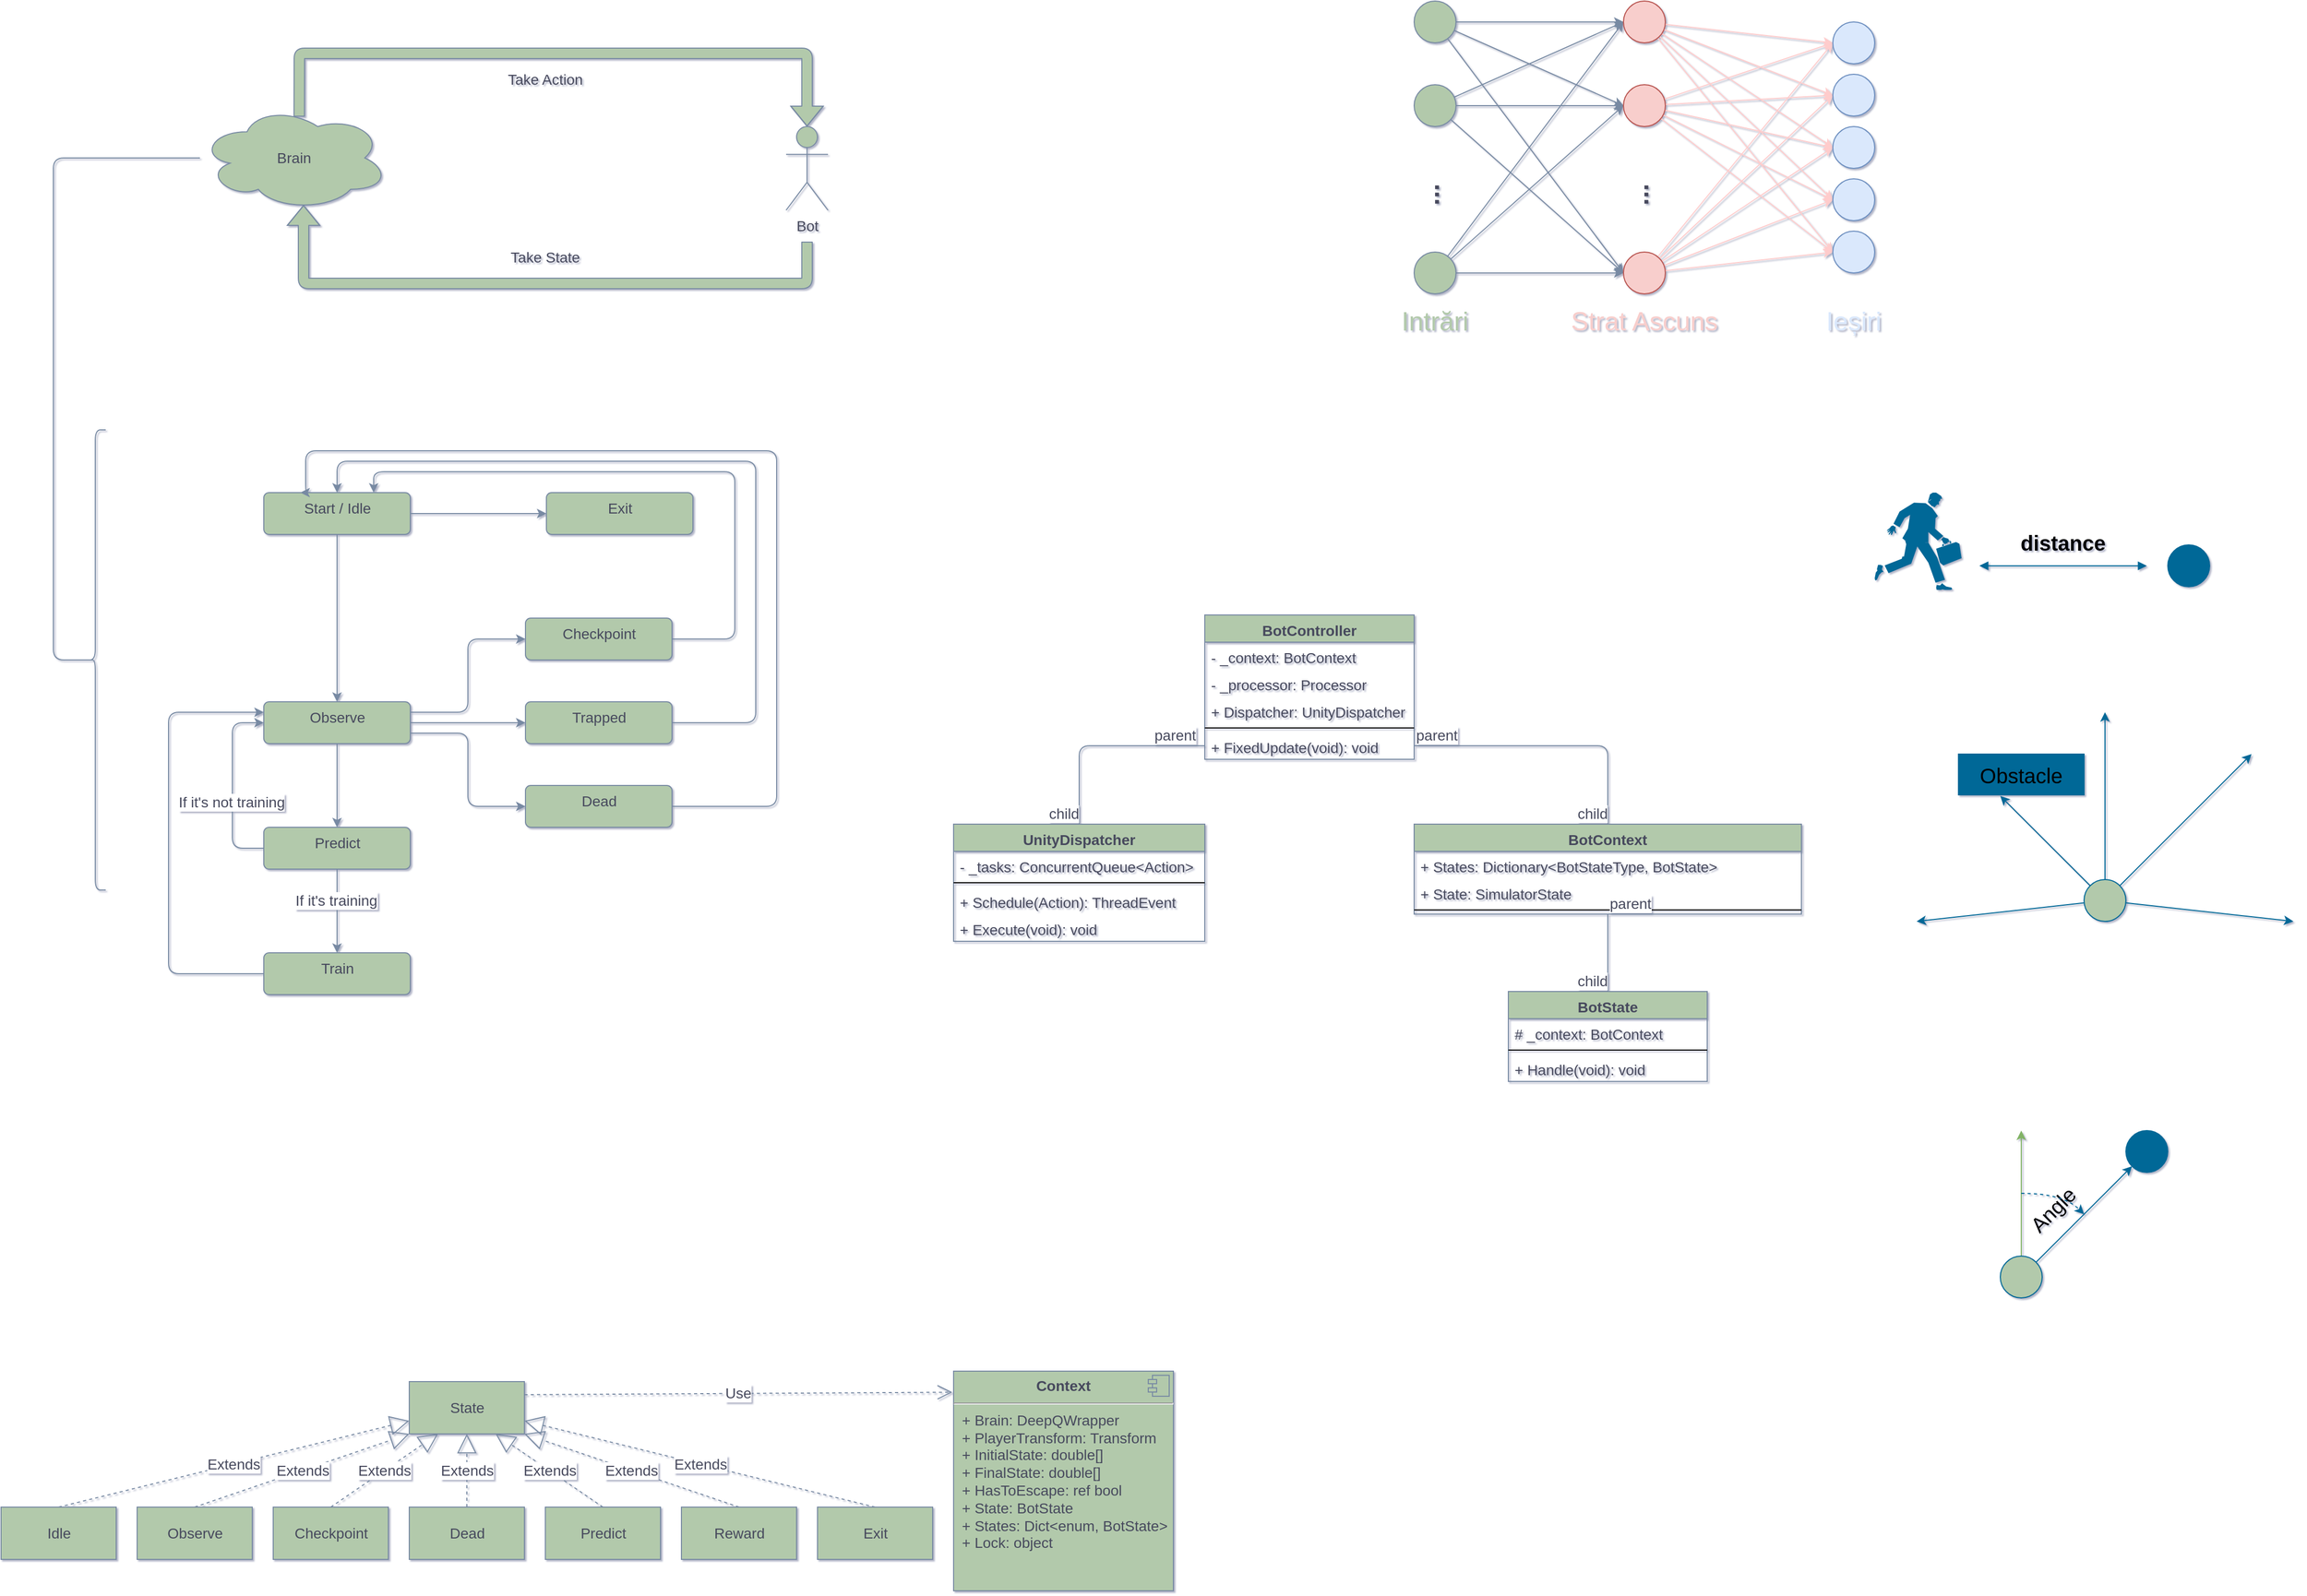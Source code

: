 <mxfile version="17.4.2" type="device"><diagram id="iCsuiFuQf3MJoZ6lKrPw" name="Page-1"><mxGraphModel dx="1422" dy="857" grid="1" gridSize="10" guides="1" tooltips="1" connect="1" arrows="1" fold="1" page="1" pageScale="1" pageWidth="1169" pageHeight="1654" math="0" shadow="1"><root><mxCell id="0"/><mxCell id="1" parent="0"/><mxCell id="KEx6jait5YToBHaotBIs-1" value="&lt;font style=&quot;font-size: 14px&quot;&gt;Bot&lt;br&gt;&lt;/font&gt;" style="shape=umlActor;verticalLabelPosition=bottom;verticalAlign=top;html=1;outlineConnect=0;rounded=0;sketch=0;fontColor=#46495D;strokeColor=#788AA3;fillColor=#B2C9AB;" parent="1" vertex="1"><mxGeometry x="760" y="200" width="40" height="80" as="geometry"/></mxCell><mxCell id="KEx6jait5YToBHaotBIs-56" style="edgeStyle=orthogonalEdgeStyle;rounded=1;sketch=0;orthogonalLoop=1;jettySize=auto;html=1;entryX=0.1;entryY=0.5;entryDx=0;entryDy=0;entryPerimeter=0;fontSize=14;fontColor=#46495D;strokeColor=#788AA3;strokeWidth=1;fillColor=#B2C9AB;elbow=vertical;endArrow=none;endFill=0;" parent="1" source="KEx6jait5YToBHaotBIs-2" target="KEx6jait5YToBHaotBIs-55" edge="1"><mxGeometry relative="1" as="geometry"><Array as="points"><mxPoint x="60" y="230"/><mxPoint x="60" y="710"/></Array></mxGeometry></mxCell><mxCell id="KEx6jait5YToBHaotBIs-2" value="" style="ellipse;shape=cloud;whiteSpace=wrap;html=1;rounded=0;sketch=0;fontColor=#46495D;strokeColor=#788AA3;fillColor=#B2C9AB;" parent="1" vertex="1"><mxGeometry x="200" y="180" width="180" height="100" as="geometry"/></mxCell><mxCell id="KEx6jait5YToBHaotBIs-7" value="" style="curved=1;endArrow=classic;html=1;rounded=1;sketch=0;fontColor=#46495D;strokeColor=#788AA3;fillColor=#B2C9AB;shape=flexArrow;elbow=vertical;strokeWidth=1;exitX=0.527;exitY=0.106;exitDx=0;exitDy=0;exitPerimeter=0;entryX=0.5;entryY=0;entryDx=0;entryDy=0;entryPerimeter=0;" parent="1" source="KEx6jait5YToBHaotBIs-2" target="KEx6jait5YToBHaotBIs-1" edge="1"><mxGeometry width="50" height="50" relative="1" as="geometry"><mxPoint x="290" y="170" as="sourcePoint"/><mxPoint x="780" y="180" as="targetPoint"/><Array as="points"><mxPoint x="295" y="130"/><mxPoint x="780" y="130"/></Array></mxGeometry></mxCell><mxCell id="KEx6jait5YToBHaotBIs-8" value="" style="curved=1;endArrow=classic;html=1;rounded=1;sketch=0;fontColor=#46495D;strokeColor=#788AA3;strokeWidth=1;fillColor=#B2C9AB;shape=flexArrow;elbow=vertical;entryX=0.55;entryY=0.95;entryDx=0;entryDy=0;entryPerimeter=0;" parent="1" target="KEx6jait5YToBHaotBIs-2" edge="1"><mxGeometry width="50" height="50" relative="1" as="geometry"><mxPoint x="780" y="310" as="sourcePoint"/><mxPoint x="590" y="350" as="targetPoint"/><Array as="points"><mxPoint x="780" y="350"/><mxPoint x="299" y="350"/></Array></mxGeometry></mxCell><mxCell id="KEx6jait5YToBHaotBIs-9" value="&lt;font style=&quot;font-size: 14px&quot;&gt;Brain&lt;/font&gt;" style="text;html=1;strokeColor=none;fillColor=none;align=center;verticalAlign=middle;whiteSpace=wrap;rounded=0;sketch=0;fontColor=#46495D;" parent="1" vertex="1"><mxGeometry x="260" y="215" width="60" height="30" as="geometry"/></mxCell><mxCell id="KEx6jait5YToBHaotBIs-10" value="Take State" style="text;html=1;strokeColor=none;fillColor=none;align=center;verticalAlign=middle;whiteSpace=wrap;rounded=0;sketch=0;fontSize=14;fontColor=#46495D;" parent="1" vertex="1"><mxGeometry x="490" y="310" width="80" height="30" as="geometry"/></mxCell><mxCell id="KEx6jait5YToBHaotBIs-11" value="Take Action" style="text;html=1;strokeColor=none;fillColor=none;align=center;verticalAlign=middle;whiteSpace=wrap;rounded=0;sketch=0;fontSize=14;fontColor=#46495D;" parent="1" vertex="1"><mxGeometry x="485" y="140" width="90" height="30" as="geometry"/></mxCell><mxCell id="4pqKqnPh9DNTyT3OFcwn-12" style="edgeStyle=orthogonalEdgeStyle;rounded=1;sketch=0;orthogonalLoop=1;jettySize=auto;html=1;entryX=0;entryY=0.5;entryDx=0;entryDy=0;fontColor=#46495D;strokeColor=#788AA3;fillColor=#B2C9AB;elbow=vertical;" parent="1" source="KEx6jait5YToBHaotBIs-30" target="TCNMD2DaGpju5UeUTW1a-1" edge="1"><mxGeometry relative="1" as="geometry"/></mxCell><mxCell id="4pqKqnPh9DNTyT3OFcwn-14" style="edgeStyle=orthogonalEdgeStyle;rounded=1;sketch=0;orthogonalLoop=1;jettySize=auto;html=1;entryX=0.5;entryY=0;entryDx=0;entryDy=0;fontColor=#46495D;strokeColor=#788AA3;fillColor=#B2C9AB;elbow=vertical;" parent="1" source="KEx6jait5YToBHaotBIs-30" target="KEx6jait5YToBHaotBIs-31" edge="1"><mxGeometry relative="1" as="geometry"/></mxCell><mxCell id="KEx6jait5YToBHaotBIs-30" value="Start / Idle" style="html=1;align=center;verticalAlign=top;rounded=1;absoluteArcSize=1;arcSize=10;dashed=0;sketch=0;fontSize=14;fontColor=#46495D;strokeColor=#788AA3;fillColor=#B2C9AB;" parent="1" vertex="1"><mxGeometry x="261" y="550" width="140" height="40" as="geometry"/></mxCell><mxCell id="4pqKqnPh9DNTyT3OFcwn-2" style="edgeStyle=orthogonalEdgeStyle;rounded=0;orthogonalLoop=1;jettySize=auto;html=1;entryX=0.5;entryY=0;entryDx=0;entryDy=0;strokeColor=#788AA3;fontColor=#46495D;" parent="1" source="KEx6jait5YToBHaotBIs-31" target="KEx6jait5YToBHaotBIs-36" edge="1"><mxGeometry relative="1" as="geometry"/></mxCell><mxCell id="4pqKqnPh9DNTyT3OFcwn-6" style="edgeStyle=orthogonalEdgeStyle;rounded=1;sketch=0;orthogonalLoop=1;jettySize=auto;elbow=vertical;html=1;entryX=0;entryY=0.5;entryDx=0;entryDy=0;fontColor=#46495D;strokeColor=#788AA3;fillColor=#B2C9AB;" parent="1" source="KEx6jait5YToBHaotBIs-31" target="4pqKqnPh9DNTyT3OFcwn-1" edge="1"><mxGeometry relative="1" as="geometry"/></mxCell><mxCell id="4pqKqnPh9DNTyT3OFcwn-7" style="edgeStyle=orthogonalEdgeStyle;rounded=1;sketch=0;orthogonalLoop=1;jettySize=auto;html=1;entryX=0;entryY=0.5;entryDx=0;entryDy=0;fontColor=#46495D;strokeColor=#788AA3;fillColor=#B2C9AB;elbow=vertical;exitX=1;exitY=0.25;exitDx=0;exitDy=0;" parent="1" source="KEx6jait5YToBHaotBIs-31" target="KEx6jait5YToBHaotBIs-33" edge="1"><mxGeometry relative="1" as="geometry"/></mxCell><mxCell id="4pqKqnPh9DNTyT3OFcwn-8" style="edgeStyle=orthogonalEdgeStyle;rounded=1;sketch=0;orthogonalLoop=1;jettySize=auto;html=1;exitX=1;exitY=0.75;exitDx=0;exitDy=0;entryX=0;entryY=0.5;entryDx=0;entryDy=0;fontColor=#46495D;strokeColor=#788AA3;fillColor=#B2C9AB;elbow=vertical;" parent="1" source="KEx6jait5YToBHaotBIs-31" target="KEx6jait5YToBHaotBIs-34" edge="1"><mxGeometry relative="1" as="geometry"/></mxCell><mxCell id="KEx6jait5YToBHaotBIs-31" value="Observe" style="html=1;align=center;verticalAlign=top;rounded=1;absoluteArcSize=1;arcSize=10;dashed=0;sketch=0;fontSize=14;fontColor=#46495D;strokeColor=#788AA3;fillColor=#B2C9AB;" parent="1" vertex="1"><mxGeometry x="261" y="750" width="140" height="40" as="geometry"/></mxCell><mxCell id="4pqKqnPh9DNTyT3OFcwn-9" style="edgeStyle=orthogonalEdgeStyle;rounded=1;sketch=0;orthogonalLoop=1;jettySize=auto;html=1;entryX=0.75;entryY=0;entryDx=0;entryDy=0;fontColor=#46495D;strokeColor=#788AA3;fillColor=#B2C9AB;elbow=vertical;" parent="1" source="KEx6jait5YToBHaotBIs-33" target="KEx6jait5YToBHaotBIs-30" edge="1"><mxGeometry relative="1" as="geometry"><Array as="points"><mxPoint x="711" y="690"/><mxPoint x="711" y="530"/><mxPoint x="366" y="530"/></Array></mxGeometry></mxCell><mxCell id="KEx6jait5YToBHaotBIs-33" value="Checkpoint" style="html=1;align=center;verticalAlign=top;rounded=1;absoluteArcSize=1;arcSize=10;dashed=0;sketch=0;fontSize=14;fontColor=#46495D;strokeColor=#788AA3;fillColor=#B2C9AB;" parent="1" vertex="1"><mxGeometry x="511" y="670" width="140" height="40" as="geometry"/></mxCell><mxCell id="4pqKqnPh9DNTyT3OFcwn-11" style="edgeStyle=orthogonalEdgeStyle;rounded=1;sketch=0;orthogonalLoop=1;jettySize=auto;html=1;entryX=0.25;entryY=0;entryDx=0;entryDy=0;fontColor=#46495D;strokeColor=#788AA3;fillColor=#B2C9AB;elbow=vertical;" parent="1" source="KEx6jait5YToBHaotBIs-34" target="KEx6jait5YToBHaotBIs-30" edge="1"><mxGeometry relative="1" as="geometry"><Array as="points"><mxPoint x="751" y="850"/><mxPoint x="751" y="510"/><mxPoint x="301" y="510"/><mxPoint x="301" y="550"/></Array></mxGeometry></mxCell><mxCell id="KEx6jait5YToBHaotBIs-34" value="Dead" style="html=1;align=center;verticalAlign=top;rounded=1;absoluteArcSize=1;arcSize=10;dashed=0;sketch=0;fontSize=14;fontColor=#46495D;strokeColor=#788AA3;fillColor=#B2C9AB;" parent="1" vertex="1"><mxGeometry x="511" y="830" width="140" height="40" as="geometry"/></mxCell><mxCell id="4pqKqnPh9DNTyT3OFcwn-4" style="edgeStyle=elbowEdgeStyle;rounded=1;sketch=0;orthogonalLoop=1;jettySize=auto;html=1;entryX=0;entryY=0.5;entryDx=0;entryDy=0;fontColor=#46495D;strokeColor=#788AA3;fillColor=#B2C9AB;elbow=vertical;" parent="1" source="KEx6jait5YToBHaotBIs-36" target="KEx6jait5YToBHaotBIs-31" edge="1"><mxGeometry relative="1" as="geometry"><Array as="points"><mxPoint x="231" y="840"/><mxPoint x="331" y="920"/></Array></mxGeometry></mxCell><mxCell id="sC9vyEgK8GEk3S-mWKqm-4" value="If it's not training" style="edgeLabel;html=1;align=center;verticalAlign=middle;resizable=0;points=[];fontSize=14;fontColor=#46495D;" parent="4pqKqnPh9DNTyT3OFcwn-4" vertex="1" connectable="0"><mxGeometry x="-0.178" y="1" relative="1" as="geometry"><mxPoint as="offset"/></mxGeometry></mxCell><mxCell id="sC9vyEgK8GEk3S-mWKqm-2" style="edgeStyle=orthogonalEdgeStyle;rounded=0;orthogonalLoop=1;jettySize=auto;html=1;entryX=0.5;entryY=0;entryDx=0;entryDy=0;strokeColor=#788AA3;fontColor=#46495D;" parent="1" source="KEx6jait5YToBHaotBIs-36" target="sC9vyEgK8GEk3S-mWKqm-1" edge="1"><mxGeometry relative="1" as="geometry"/></mxCell><mxCell id="sC9vyEgK8GEk3S-mWKqm-3" value="&lt;span style=&quot;font-size: 14px&quot;&gt;If it's training&lt;/span&gt;" style="edgeLabel;html=1;align=center;verticalAlign=middle;resizable=0;points=[];fontColor=#46495D;" parent="sC9vyEgK8GEk3S-mWKqm-2" vertex="1" connectable="0"><mxGeometry x="-0.25" y="-1" relative="1" as="geometry"><mxPoint as="offset"/></mxGeometry></mxCell><mxCell id="KEx6jait5YToBHaotBIs-36" value="Predict" style="html=1;align=center;verticalAlign=top;rounded=1;absoluteArcSize=1;arcSize=10;dashed=0;sketch=0;fontSize=14;fontColor=#46495D;strokeColor=#788AA3;fillColor=#B2C9AB;" parent="1" vertex="1"><mxGeometry x="261" y="870" width="140" height="40" as="geometry"/></mxCell><mxCell id="KEx6jait5YToBHaotBIs-55" value="" style="shape=curlyBracket;whiteSpace=wrap;html=1;rounded=1;sketch=0;fontSize=14;fontColor=#46495D;strokeColor=#788AA3;fillColor=#B2C9AB;" parent="1" vertex="1"><mxGeometry x="90" y="490" width="20" height="440" as="geometry"/></mxCell><mxCell id="KEx6jait5YToBHaotBIs-60" value="&lt;p style=&quot;margin: 0px ; margin-top: 6px ; text-align: center&quot;&gt;&lt;b&gt;Context&lt;/b&gt;&lt;/p&gt;&lt;hr&gt;&lt;p style=&quot;margin: 0px ; margin-left: 8px&quot;&gt;+ Brain: DeepQWrapper&lt;/p&gt;&lt;p style=&quot;margin: 0px ; margin-left: 8px&quot;&gt;+ PlayerTransform: Transform&lt;br&gt;+ InitialState: double[]&lt;/p&gt;&lt;p style=&quot;margin: 0px ; margin-left: 8px&quot;&gt;+ FinalState: double[]&lt;/p&gt;&lt;p style=&quot;margin: 0px ; margin-left: 8px&quot;&gt;+ HasToEscape: ref bool&lt;/p&gt;&lt;p style=&quot;margin: 0px ; margin-left: 8px&quot;&gt;+ State: BotState&lt;/p&gt;&lt;p style=&quot;margin: 0px ; margin-left: 8px&quot;&gt;+ States: Dict&amp;lt;enum, BotState&amp;gt;&lt;/p&gt;&lt;p style=&quot;margin: 0px ; margin-left: 8px&quot;&gt;+ Lock: object&lt;/p&gt;" style="align=left;overflow=fill;html=1;dropTarget=0;rounded=0;sketch=0;fontSize=14;fontColor=#46495D;strokeColor=#788AA3;fillColor=#B2C9AB;" parent="1" vertex="1"><mxGeometry x="920" y="1390" width="210" height="210" as="geometry"/></mxCell><mxCell id="KEx6jait5YToBHaotBIs-61" value="" style="shape=component;jettyWidth=8;jettyHeight=4;rounded=0;sketch=0;fontSize=14;fontColor=#46495D;strokeColor=#788AA3;fillColor=#B2C9AB;" parent="KEx6jait5YToBHaotBIs-60" vertex="1"><mxGeometry x="1" width="20" height="20" relative="1" as="geometry"><mxPoint x="-24" y="4" as="offset"/></mxGeometry></mxCell><mxCell id="KEx6jait5YToBHaotBIs-62" value="State" style="html=1;rounded=0;sketch=0;fontSize=14;fontColor=#46495D;strokeColor=#788AA3;fillColor=#B2C9AB;" parent="1" vertex="1"><mxGeometry x="400" y="1400" width="110" height="50" as="geometry"/></mxCell><mxCell id="KEx6jait5YToBHaotBIs-63" value="Observe" style="html=1;rounded=0;sketch=0;fontSize=14;fontColor=#46495D;strokeColor=#788AA3;fillColor=#B2C9AB;" parent="1" vertex="1"><mxGeometry x="140" y="1520" width="110" height="50" as="geometry"/></mxCell><mxCell id="KEx6jait5YToBHaotBIs-64" value="Checkpoint" style="html=1;rounded=0;sketch=0;fontSize=14;fontColor=#46495D;strokeColor=#788AA3;fillColor=#B2C9AB;" parent="1" vertex="1"><mxGeometry x="270" y="1520" width="110" height="50" as="geometry"/></mxCell><mxCell id="KEx6jait5YToBHaotBIs-65" value="Dead" style="html=1;rounded=0;sketch=0;fontSize=14;fontColor=#46495D;strokeColor=#788AA3;fillColor=#B2C9AB;" parent="1" vertex="1"><mxGeometry x="400" y="1520" width="110" height="50" as="geometry"/></mxCell><mxCell id="KEx6jait5YToBHaotBIs-66" value="Predict" style="html=1;rounded=0;sketch=0;fontSize=14;fontColor=#46495D;strokeColor=#788AA3;fillColor=#B2C9AB;" parent="1" vertex="1"><mxGeometry x="530" y="1520" width="110" height="50" as="geometry"/></mxCell><mxCell id="KEx6jait5YToBHaotBIs-67" value="Reward" style="html=1;rounded=0;sketch=0;fontSize=14;fontColor=#46495D;strokeColor=#788AA3;fillColor=#B2C9AB;" parent="1" vertex="1"><mxGeometry x="660" y="1520" width="110" height="50" as="geometry"/></mxCell><mxCell id="KEx6jait5YToBHaotBIs-68" value="Extends" style="endArrow=block;endSize=16;endFill=0;html=1;rounded=1;dashed=1;sketch=0;fontSize=14;fontColor=#46495D;strokeColor=#788AA3;strokeWidth=1;fillColor=#B2C9AB;elbow=vertical;entryX=0;entryY=1;entryDx=0;entryDy=0;exitX=0.5;exitY=0;exitDx=0;exitDy=0;" parent="1" source="KEx6jait5YToBHaotBIs-63" target="KEx6jait5YToBHaotBIs-62" edge="1"><mxGeometry width="160" relative="1" as="geometry"><mxPoint x="160" y="1470" as="sourcePoint"/><mxPoint x="320" y="1470" as="targetPoint"/></mxGeometry></mxCell><mxCell id="KEx6jait5YToBHaotBIs-69" value="Extends" style="endArrow=block;endSize=16;endFill=0;html=1;rounded=1;dashed=1;sketch=0;fontSize=14;fontColor=#46495D;strokeColor=#788AA3;strokeWidth=1;fillColor=#B2C9AB;elbow=vertical;entryX=0.25;entryY=1;entryDx=0;entryDy=0;exitX=0.5;exitY=0;exitDx=0;exitDy=0;" parent="1" source="KEx6jait5YToBHaotBIs-64" target="KEx6jait5YToBHaotBIs-62" edge="1"><mxGeometry width="160" relative="1" as="geometry"><mxPoint x="260" y="1480" as="sourcePoint"/><mxPoint x="420" y="1480" as="targetPoint"/></mxGeometry></mxCell><mxCell id="KEx6jait5YToBHaotBIs-70" value="Extends" style="endArrow=block;endSize=16;endFill=0;html=1;rounded=1;dashed=1;sketch=0;fontSize=14;fontColor=#46495D;strokeColor=#788AA3;strokeWidth=1;fillColor=#B2C9AB;elbow=vertical;entryX=0.5;entryY=1;entryDx=0;entryDy=0;exitX=0.5;exitY=0;exitDx=0;exitDy=0;" parent="1" source="KEx6jait5YToBHaotBIs-65" target="KEx6jait5YToBHaotBIs-62" edge="1"><mxGeometry width="160" relative="1" as="geometry"><mxPoint x="360" y="1490" as="sourcePoint"/><mxPoint x="520" y="1490" as="targetPoint"/></mxGeometry></mxCell><mxCell id="KEx6jait5YToBHaotBIs-71" value="Extends" style="endArrow=block;endSize=16;endFill=0;html=1;rounded=1;dashed=1;sketch=0;fontSize=14;fontColor=#46495D;strokeColor=#788AA3;strokeWidth=1;fillColor=#B2C9AB;elbow=vertical;exitX=0.5;exitY=0;exitDx=0;exitDy=0;entryX=0.75;entryY=1;entryDx=0;entryDy=0;" parent="1" source="KEx6jait5YToBHaotBIs-66" target="KEx6jait5YToBHaotBIs-62" edge="1"><mxGeometry width="160" relative="1" as="geometry"><mxPoint x="490" y="1460" as="sourcePoint"/><mxPoint x="650" y="1460" as="targetPoint"/></mxGeometry></mxCell><mxCell id="KEx6jait5YToBHaotBIs-72" value="Extends" style="endArrow=block;endSize=16;endFill=0;html=1;rounded=1;dashed=1;sketch=0;fontSize=14;fontColor=#46495D;strokeColor=#788AA3;strokeWidth=1;fillColor=#B2C9AB;elbow=vertical;exitX=0.5;exitY=0;exitDx=0;exitDy=0;entryX=1;entryY=1;entryDx=0;entryDy=0;" parent="1" source="KEx6jait5YToBHaotBIs-67" target="KEx6jait5YToBHaotBIs-62" edge="1"><mxGeometry width="160" relative="1" as="geometry"><mxPoint x="690" y="1450" as="sourcePoint"/><mxPoint x="850" y="1450" as="targetPoint"/></mxGeometry></mxCell><mxCell id="KEx6jait5YToBHaotBIs-73" value="Use" style="endArrow=open;endSize=12;dashed=1;html=1;rounded=1;sketch=0;fontSize=14;fontColor=#46495D;strokeColor=#788AA3;strokeWidth=1;fillColor=#B2C9AB;elbow=vertical;entryX=-0.006;entryY=0.096;entryDx=0;entryDy=0;entryPerimeter=0;exitX=1;exitY=0.25;exitDx=0;exitDy=0;" parent="1" source="KEx6jait5YToBHaotBIs-62" target="KEx6jait5YToBHaotBIs-60" edge="1"><mxGeometry width="160" relative="1" as="geometry"><mxPoint x="420" y="1406" as="sourcePoint"/><mxPoint x="630" y="1410" as="targetPoint"/></mxGeometry></mxCell><mxCell id="TCNMD2DaGpju5UeUTW1a-1" value="Exit" style="html=1;align=center;verticalAlign=top;rounded=1;absoluteArcSize=1;arcSize=10;dashed=0;sketch=0;fontSize=14;fontColor=#46495D;strokeColor=#788AA3;fillColor=#B2C9AB;" parent="1" vertex="1"><mxGeometry x="531" y="550" width="140" height="40" as="geometry"/></mxCell><mxCell id="TCNMD2DaGpju5UeUTW1a-3" value="Exit" style="html=1;rounded=0;sketch=0;fontSize=14;fontColor=#46495D;strokeColor=#788AA3;fillColor=#B2C9AB;" parent="1" vertex="1"><mxGeometry x="790" y="1520" width="110" height="50" as="geometry"/></mxCell><mxCell id="TCNMD2DaGpju5UeUTW1a-4" value="Extends" style="endArrow=block;endSize=16;endFill=0;html=1;rounded=1;dashed=1;sketch=0;fontSize=14;fontColor=#46495D;strokeColor=#788AA3;strokeWidth=1;fillColor=#B2C9AB;elbow=vertical;exitX=0.5;exitY=0;exitDx=0;exitDy=0;entryX=1;entryY=0.75;entryDx=0;entryDy=0;" parent="1" source="TCNMD2DaGpju5UeUTW1a-3" target="KEx6jait5YToBHaotBIs-62" edge="1"><mxGeometry width="160" relative="1" as="geometry"><mxPoint x="725" y="1530" as="sourcePoint"/><mxPoint x="520" y="1460" as="targetPoint"/></mxGeometry></mxCell><mxCell id="TCNMD2DaGpju5UeUTW1a-5" value="Idle" style="html=1;rounded=0;sketch=0;fontSize=14;fontColor=#46495D;strokeColor=#788AA3;fillColor=#B2C9AB;" parent="1" vertex="1"><mxGeometry x="10" y="1520" width="110" height="50" as="geometry"/></mxCell><mxCell id="TCNMD2DaGpju5UeUTW1a-6" value="Extends" style="endArrow=block;endSize=16;endFill=0;html=1;rounded=1;dashed=1;sketch=0;fontSize=14;fontColor=#46495D;strokeColor=#788AA3;strokeWidth=1;fillColor=#B2C9AB;elbow=vertical;entryX=0;entryY=0.75;entryDx=0;entryDy=0;exitX=0.5;exitY=0;exitDx=0;exitDy=0;" parent="1" source="TCNMD2DaGpju5UeUTW1a-5" target="KEx6jait5YToBHaotBIs-62" edge="1"><mxGeometry width="160" relative="1" as="geometry"><mxPoint x="205" y="1530" as="sourcePoint"/><mxPoint x="410" y="1460" as="targetPoint"/></mxGeometry></mxCell><mxCell id="4pqKqnPh9DNTyT3OFcwn-10" style="edgeStyle=orthogonalEdgeStyle;rounded=1;sketch=0;orthogonalLoop=1;jettySize=auto;html=1;entryX=0.5;entryY=0;entryDx=0;entryDy=0;fontColor=#46495D;strokeColor=#788AA3;fillColor=#B2C9AB;elbow=vertical;" parent="1" source="4pqKqnPh9DNTyT3OFcwn-1" target="KEx6jait5YToBHaotBIs-30" edge="1"><mxGeometry relative="1" as="geometry"><Array as="points"><mxPoint x="731" y="770"/><mxPoint x="731" y="520"/><mxPoint x="331" y="520"/></Array></mxGeometry></mxCell><mxCell id="4pqKqnPh9DNTyT3OFcwn-1" value="Trapped" style="html=1;align=center;verticalAlign=top;rounded=1;absoluteArcSize=1;arcSize=10;dashed=0;sketch=0;fontSize=14;fontColor=#46495D;strokeColor=#788AA3;fillColor=#B2C9AB;" parent="1" vertex="1"><mxGeometry x="511" y="750" width="140" height="40" as="geometry"/></mxCell><mxCell id="sC9vyEgK8GEk3S-mWKqm-5" style="edgeStyle=elbowEdgeStyle;rounded=1;orthogonalLoop=1;jettySize=auto;html=1;fontSize=14;elbow=vertical;entryX=0;entryY=0.25;entryDx=0;entryDy=0;strokeColor=#788AA3;fontColor=#46495D;" parent="1" source="sC9vyEgK8GEk3S-mWKqm-1" target="KEx6jait5YToBHaotBIs-31" edge="1"><mxGeometry relative="1" as="geometry"><mxPoint x="300" y="1070" as="targetPoint"/><Array as="points"><mxPoint x="170" y="900"/><mxPoint x="200" y="800"/></Array></mxGeometry></mxCell><mxCell id="sC9vyEgK8GEk3S-mWKqm-1" value="Train" style="html=1;align=center;verticalAlign=top;rounded=1;absoluteArcSize=1;arcSize=10;dashed=0;sketch=0;fontSize=14;fontColor=#46495D;strokeColor=#788AA3;fillColor=#B2C9AB;" parent="1" vertex="1"><mxGeometry x="261" y="990" width="140" height="40" as="geometry"/></mxCell><mxCell id="Y8SINwIL13K62wdWpJ-P-1" value="BotController" style="swimlane;fontStyle=1;align=center;verticalAlign=top;childLayout=stackLayout;horizontal=1;startSize=26;horizontalStack=0;resizeParent=1;resizeParentMax=0;resizeLast=0;collapsible=1;marginBottom=0;rounded=0;sketch=0;fontSize=14;fontColor=#46495D;strokeColor=#788AA3;fillColor=#B2C9AB;" vertex="1" parent="1"><mxGeometry x="1160" y="667" width="200" height="138" as="geometry"/></mxCell><mxCell id="Y8SINwIL13K62wdWpJ-P-2" value="- _context: BotContext" style="text;strokeColor=none;fillColor=none;align=left;verticalAlign=top;spacingLeft=4;spacingRight=4;overflow=hidden;rotatable=0;points=[[0,0.5],[1,0.5]];portConstraint=eastwest;rounded=0;sketch=0;fontSize=14;fontColor=#46495D;" vertex="1" parent="Y8SINwIL13K62wdWpJ-P-1"><mxGeometry y="26" width="200" height="26" as="geometry"/></mxCell><mxCell id="Y8SINwIL13K62wdWpJ-P-3" value="- _processor: Processor" style="text;strokeColor=none;fillColor=none;align=left;verticalAlign=top;spacingLeft=4;spacingRight=4;overflow=hidden;rotatable=0;points=[[0,0.5],[1,0.5]];portConstraint=eastwest;rounded=0;sketch=0;fontSize=14;fontColor=#46495D;" vertex="1" parent="Y8SINwIL13K62wdWpJ-P-1"><mxGeometry y="52" width="200" height="26" as="geometry"/></mxCell><mxCell id="Y8SINwIL13K62wdWpJ-P-4" value="+ Dispatcher: UnityDispatcher" style="text;strokeColor=none;fillColor=none;align=left;verticalAlign=top;spacingLeft=4;spacingRight=4;overflow=hidden;rotatable=0;points=[[0,0.5],[1,0.5]];portConstraint=eastwest;rounded=0;sketch=0;fontSize=14;fontColor=#46495D;" vertex="1" parent="Y8SINwIL13K62wdWpJ-P-1"><mxGeometry y="78" width="200" height="26" as="geometry"/></mxCell><mxCell id="Y8SINwIL13K62wdWpJ-P-5" value="" style="line;strokeWidth=1;fillColor=none;align=left;verticalAlign=middle;spacingTop=-1;spacingLeft=3;spacingRight=3;rotatable=0;labelPosition=right;points=[];portConstraint=eastwest;rounded=0;sketch=0;fontSize=14;fontColor=#46495D;" vertex="1" parent="Y8SINwIL13K62wdWpJ-P-1"><mxGeometry y="104" width="200" height="8" as="geometry"/></mxCell><mxCell id="Y8SINwIL13K62wdWpJ-P-6" value="+ FixedUpdate(void): void" style="text;strokeColor=none;fillColor=none;align=left;verticalAlign=top;spacingLeft=4;spacingRight=4;overflow=hidden;rotatable=0;points=[[0,0.5],[1,0.5]];portConstraint=eastwest;rounded=0;sketch=0;fontSize=14;fontColor=#46495D;" vertex="1" parent="Y8SINwIL13K62wdWpJ-P-1"><mxGeometry y="112" width="200" height="26" as="geometry"/></mxCell><mxCell id="Y8SINwIL13K62wdWpJ-P-7" value="BotContext" style="swimlane;fontStyle=1;align=center;verticalAlign=top;childLayout=stackLayout;horizontal=1;startSize=26;horizontalStack=0;resizeParent=1;resizeParentMax=0;resizeLast=0;collapsible=1;marginBottom=0;rounded=0;sketch=0;fontSize=14;fontColor=#46495D;strokeColor=#788AA3;fillColor=#B2C9AB;" vertex="1" parent="1"><mxGeometry x="1360" y="867" width="370" height="86" as="geometry"/></mxCell><mxCell id="Y8SINwIL13K62wdWpJ-P-8" value="+ States: Dictionary&lt;BotStateType, BotState&gt;" style="text;strokeColor=none;fillColor=none;align=left;verticalAlign=top;spacingLeft=4;spacingRight=4;overflow=hidden;rotatable=0;points=[[0,0.5],[1,0.5]];portConstraint=eastwest;rounded=0;sketch=0;fontSize=14;fontColor=#46495D;" vertex="1" parent="Y8SINwIL13K62wdWpJ-P-7"><mxGeometry y="26" width="370" height="26" as="geometry"/></mxCell><mxCell id="Y8SINwIL13K62wdWpJ-P-9" value="+ State: SimulatorState" style="text;strokeColor=none;fillColor=none;align=left;verticalAlign=top;spacingLeft=4;spacingRight=4;overflow=hidden;rotatable=0;points=[[0,0.5],[1,0.5]];portConstraint=eastwest;rounded=0;sketch=0;fontSize=14;fontColor=#46495D;" vertex="1" parent="Y8SINwIL13K62wdWpJ-P-7"><mxGeometry y="52" width="370" height="26" as="geometry"/></mxCell><mxCell id="Y8SINwIL13K62wdWpJ-P-10" value="" style="line;strokeWidth=1;fillColor=none;align=left;verticalAlign=middle;spacingTop=-1;spacingLeft=3;spacingRight=3;rotatable=0;labelPosition=right;points=[];portConstraint=eastwest;rounded=0;sketch=0;fontSize=14;fontColor=#46495D;" vertex="1" parent="Y8SINwIL13K62wdWpJ-P-7"><mxGeometry y="78" width="370" height="8" as="geometry"/></mxCell><mxCell id="Y8SINwIL13K62wdWpJ-P-11" value="" style="endArrow=none;html=1;edgeStyle=orthogonalEdgeStyle;rounded=1;sketch=0;fontSize=14;fontColor=#46495D;strokeColor=#788AA3;fillColor=#B2C9AB;curved=0;entryX=0.5;entryY=0;entryDx=0;entryDy=0;exitX=1;exitY=0.5;exitDx=0;exitDy=0;" edge="1" parent="1" source="Y8SINwIL13K62wdWpJ-P-6" target="Y8SINwIL13K62wdWpJ-P-7"><mxGeometry relative="1" as="geometry"><mxPoint x="970" y="1037" as="sourcePoint"/><mxPoint x="1130" y="1037" as="targetPoint"/></mxGeometry></mxCell><mxCell id="Y8SINwIL13K62wdWpJ-P-12" value="parent" style="edgeLabel;resizable=0;html=1;align=left;verticalAlign=bottom;rounded=0;sketch=0;fontSize=14;fontColor=#46495D;strokeColor=#788AA3;fillColor=#B2C9AB;" connectable="0" vertex="1" parent="Y8SINwIL13K62wdWpJ-P-11"><mxGeometry x="-1" relative="1" as="geometry"/></mxCell><mxCell id="Y8SINwIL13K62wdWpJ-P-13" value="child" style="edgeLabel;resizable=0;html=1;align=right;verticalAlign=bottom;rounded=0;sketch=0;fontSize=14;fontColor=#46495D;strokeColor=#788AA3;fillColor=#B2C9AB;" connectable="0" vertex="1" parent="Y8SINwIL13K62wdWpJ-P-11"><mxGeometry x="1" relative="1" as="geometry"/></mxCell><mxCell id="Y8SINwIL13K62wdWpJ-P-14" value="UnityDispatcher" style="swimlane;fontStyle=1;align=center;verticalAlign=top;childLayout=stackLayout;horizontal=1;startSize=26;horizontalStack=0;resizeParent=1;resizeParentMax=0;resizeLast=0;collapsible=1;marginBottom=0;rounded=0;sketch=0;fontSize=14;fontColor=#46495D;strokeColor=#788AA3;fillColor=#B2C9AB;" vertex="1" parent="1"><mxGeometry x="920" y="867" width="240" height="112" as="geometry"/></mxCell><mxCell id="Y8SINwIL13K62wdWpJ-P-15" value="- _tasks: ConcurrentQueue&lt;Action&gt;" style="text;strokeColor=none;fillColor=none;align=left;verticalAlign=top;spacingLeft=4;spacingRight=4;overflow=hidden;rotatable=0;points=[[0,0.5],[1,0.5]];portConstraint=eastwest;rounded=0;sketch=0;fontSize=14;fontColor=#46495D;" vertex="1" parent="Y8SINwIL13K62wdWpJ-P-14"><mxGeometry y="26" width="240" height="26" as="geometry"/></mxCell><mxCell id="Y8SINwIL13K62wdWpJ-P-16" value="" style="line;strokeWidth=1;fillColor=none;align=left;verticalAlign=middle;spacingTop=-1;spacingLeft=3;spacingRight=3;rotatable=0;labelPosition=right;points=[];portConstraint=eastwest;rounded=0;sketch=0;fontSize=14;fontColor=#46495D;" vertex="1" parent="Y8SINwIL13K62wdWpJ-P-14"><mxGeometry y="52" width="240" height="8" as="geometry"/></mxCell><mxCell id="Y8SINwIL13K62wdWpJ-P-17" value="+ Schedule(Action): ThreadEvent" style="text;strokeColor=none;fillColor=none;align=left;verticalAlign=top;spacingLeft=4;spacingRight=4;overflow=hidden;rotatable=0;points=[[0,0.5],[1,0.5]];portConstraint=eastwest;rounded=0;sketch=0;fontSize=14;fontColor=#46495D;" vertex="1" parent="Y8SINwIL13K62wdWpJ-P-14"><mxGeometry y="60" width="240" height="26" as="geometry"/></mxCell><mxCell id="Y8SINwIL13K62wdWpJ-P-18" value="+ Execute(void): void" style="text;strokeColor=none;fillColor=none;align=left;verticalAlign=top;spacingLeft=4;spacingRight=4;overflow=hidden;rotatable=0;points=[[0,0.5],[1,0.5]];portConstraint=eastwest;rounded=0;sketch=0;fontSize=14;fontColor=#46495D;" vertex="1" parent="Y8SINwIL13K62wdWpJ-P-14"><mxGeometry y="86" width="240" height="26" as="geometry"/></mxCell><mxCell id="Y8SINwIL13K62wdWpJ-P-19" value="" style="endArrow=none;html=1;edgeStyle=orthogonalEdgeStyle;rounded=1;sketch=0;fontSize=14;fontColor=#46495D;strokeColor=#788AA3;fillColor=#B2C9AB;curved=0;entryX=0.5;entryY=0;entryDx=0;entryDy=0;exitX=0;exitY=0.5;exitDx=0;exitDy=0;" edge="1" parent="1" source="Y8SINwIL13K62wdWpJ-P-6" target="Y8SINwIL13K62wdWpJ-P-14"><mxGeometry relative="1" as="geometry"><mxPoint x="1370" y="802" as="sourcePoint"/><mxPoint x="1555" y="917" as="targetPoint"/></mxGeometry></mxCell><mxCell id="Y8SINwIL13K62wdWpJ-P-20" value="parent" style="edgeLabel;resizable=0;html=1;align=left;verticalAlign=bottom;rounded=0;sketch=0;fontSize=14;fontColor=#46495D;strokeColor=#788AA3;fillColor=#B2C9AB;" connectable="0" vertex="1" parent="Y8SINwIL13K62wdWpJ-P-19"><mxGeometry x="-1" relative="1" as="geometry"><mxPoint x="-50" as="offset"/></mxGeometry></mxCell><mxCell id="Y8SINwIL13K62wdWpJ-P-21" value="child" style="edgeLabel;resizable=0;html=1;align=right;verticalAlign=bottom;rounded=0;sketch=0;fontSize=14;fontColor=#46495D;strokeColor=#788AA3;fillColor=#B2C9AB;" connectable="0" vertex="1" parent="Y8SINwIL13K62wdWpJ-P-19"><mxGeometry x="1" relative="1" as="geometry"/></mxCell><mxCell id="Y8SINwIL13K62wdWpJ-P-22" value="BotState" style="swimlane;fontStyle=1;align=center;verticalAlign=top;childLayout=stackLayout;horizontal=1;startSize=26;horizontalStack=0;resizeParent=1;resizeParentMax=0;resizeLast=0;collapsible=1;marginBottom=0;rounded=0;sketch=0;fontSize=14;fontColor=#46495D;strokeColor=#788AA3;fillColor=#B2C9AB;" vertex="1" parent="1"><mxGeometry x="1450" y="1027" width="190" height="86" as="geometry"/></mxCell><mxCell id="Y8SINwIL13K62wdWpJ-P-23" value="# _context: BotContext" style="text;strokeColor=none;fillColor=none;align=left;verticalAlign=top;spacingLeft=4;spacingRight=4;overflow=hidden;rotatable=0;points=[[0,0.5],[1,0.5]];portConstraint=eastwest;rounded=0;sketch=0;fontSize=14;fontColor=#46495D;" vertex="1" parent="Y8SINwIL13K62wdWpJ-P-22"><mxGeometry y="26" width="190" height="26" as="geometry"/></mxCell><mxCell id="Y8SINwIL13K62wdWpJ-P-24" value="" style="line;strokeWidth=1;fillColor=none;align=left;verticalAlign=middle;spacingTop=-1;spacingLeft=3;spacingRight=3;rotatable=0;labelPosition=right;points=[];portConstraint=eastwest;rounded=0;sketch=0;fontSize=14;fontColor=#46495D;" vertex="1" parent="Y8SINwIL13K62wdWpJ-P-22"><mxGeometry y="52" width="190" height="8" as="geometry"/></mxCell><mxCell id="Y8SINwIL13K62wdWpJ-P-25" value="+ Handle(void): void" style="text;strokeColor=none;fillColor=none;align=left;verticalAlign=top;spacingLeft=4;spacingRight=4;overflow=hidden;rotatable=0;points=[[0,0.5],[1,0.5]];portConstraint=eastwest;rounded=0;sketch=0;fontSize=14;fontColor=#46495D;" vertex="1" parent="Y8SINwIL13K62wdWpJ-P-22"><mxGeometry y="60" width="190" height="26" as="geometry"/></mxCell><mxCell id="Y8SINwIL13K62wdWpJ-P-26" value="" style="endArrow=none;html=1;edgeStyle=orthogonalEdgeStyle;rounded=1;sketch=0;fontSize=14;fontColor=#46495D;strokeColor=#788AA3;fillColor=#B2C9AB;curved=0;entryX=0.5;entryY=0;entryDx=0;entryDy=0;exitX=0.5;exitY=1;exitDx=0;exitDy=0;" edge="1" parent="1" source="Y8SINwIL13K62wdWpJ-P-7" target="Y8SINwIL13K62wdWpJ-P-22"><mxGeometry relative="1" as="geometry"><mxPoint x="1370" y="802" as="sourcePoint"/><mxPoint x="1555" y="877" as="targetPoint"/></mxGeometry></mxCell><mxCell id="Y8SINwIL13K62wdWpJ-P-27" value="parent" style="edgeLabel;resizable=0;html=1;align=left;verticalAlign=bottom;rounded=0;sketch=0;fontSize=14;fontColor=#46495D;strokeColor=#788AA3;fillColor=#B2C9AB;" connectable="0" vertex="1" parent="Y8SINwIL13K62wdWpJ-P-26"><mxGeometry x="-1" relative="1" as="geometry"/></mxCell><mxCell id="Y8SINwIL13K62wdWpJ-P-28" value="child" style="edgeLabel;resizable=0;html=1;align=right;verticalAlign=bottom;rounded=0;sketch=0;fontSize=14;fontColor=#46495D;strokeColor=#788AA3;fillColor=#B2C9AB;" connectable="0" vertex="1" parent="Y8SINwIL13K62wdWpJ-P-26"><mxGeometry x="1" relative="1" as="geometry"/></mxCell><mxCell id="Y8SINwIL13K62wdWpJ-P-41" style="rounded=1;sketch=0;orthogonalLoop=1;jettySize=auto;html=1;entryX=0;entryY=0.5;entryDx=0;entryDy=0;fontSize=25;fontColor=#46495D;strokeColor=#788AA3;fillColor=#B2C9AB;" edge="1" parent="1" source="Y8SINwIL13K62wdWpJ-P-29" target="Y8SINwIL13K62wdWpJ-P-33"><mxGeometry relative="1" as="geometry"/></mxCell><mxCell id="Y8SINwIL13K62wdWpJ-P-43" style="edgeStyle=none;rounded=1;sketch=0;orthogonalLoop=1;jettySize=auto;html=1;entryX=0;entryY=0.5;entryDx=0;entryDy=0;fontSize=25;fontColor=#46495D;strokeColor=#788AA3;fillColor=#B2C9AB;" edge="1" parent="1" source="Y8SINwIL13K62wdWpJ-P-29" target="Y8SINwIL13K62wdWpJ-P-34"><mxGeometry relative="1" as="geometry"/></mxCell><mxCell id="Y8SINwIL13K62wdWpJ-P-44" style="edgeStyle=none;rounded=1;sketch=0;orthogonalLoop=1;jettySize=auto;html=1;entryX=0;entryY=0.5;entryDx=0;entryDy=0;fontSize=25;fontColor=#46495D;strokeColor=#788AA3;fillColor=#B2C9AB;" edge="1" parent="1" source="Y8SINwIL13K62wdWpJ-P-29" target="Y8SINwIL13K62wdWpJ-P-35"><mxGeometry relative="1" as="geometry"/></mxCell><mxCell id="Y8SINwIL13K62wdWpJ-P-29" value="" style="ellipse;whiteSpace=wrap;html=1;aspect=fixed;rounded=0;sketch=0;fontSize=14;fontColor=#46495D;strokeColor=#788AA3;fillColor=#B2C9AB;" vertex="1" parent="1"><mxGeometry x="1360" y="80" width="40" height="40" as="geometry"/></mxCell><mxCell id="Y8SINwIL13K62wdWpJ-P-45" style="edgeStyle=none;rounded=1;sketch=0;orthogonalLoop=1;jettySize=auto;html=1;entryX=0;entryY=0.5;entryDx=0;entryDy=0;fontSize=25;fontColor=#46495D;strokeColor=#788AA3;fillColor=#B2C9AB;" edge="1" parent="1" source="Y8SINwIL13K62wdWpJ-P-30" target="Y8SINwIL13K62wdWpJ-P-33"><mxGeometry relative="1" as="geometry"/></mxCell><mxCell id="Y8SINwIL13K62wdWpJ-P-46" style="edgeStyle=none;rounded=1;sketch=0;orthogonalLoop=1;jettySize=auto;html=1;fontSize=25;fontColor=#46495D;strokeColor=#788AA3;fillColor=#B2C9AB;" edge="1" parent="1" source="Y8SINwIL13K62wdWpJ-P-30"><mxGeometry relative="1" as="geometry"><mxPoint x="1560" y="180" as="targetPoint"/></mxGeometry></mxCell><mxCell id="Y8SINwIL13K62wdWpJ-P-47" style="edgeStyle=none;rounded=1;sketch=0;orthogonalLoop=1;jettySize=auto;html=1;fontSize=25;fontColor=#46495D;strokeColor=#788AA3;fillColor=#B2C9AB;" edge="1" parent="1" source="Y8SINwIL13K62wdWpJ-P-30"><mxGeometry relative="1" as="geometry"><mxPoint x="1560" y="340" as="targetPoint"/></mxGeometry></mxCell><mxCell id="Y8SINwIL13K62wdWpJ-P-30" value="" style="ellipse;whiteSpace=wrap;html=1;aspect=fixed;rounded=0;sketch=0;fontSize=14;fontColor=#46495D;strokeColor=#788AA3;fillColor=#B2C9AB;" vertex="1" parent="1"><mxGeometry x="1360" y="160" width="40" height="40" as="geometry"/></mxCell><mxCell id="Y8SINwIL13K62wdWpJ-P-48" style="edgeStyle=none;rounded=1;sketch=0;orthogonalLoop=1;jettySize=auto;html=1;entryX=0;entryY=0.5;entryDx=0;entryDy=0;fontSize=25;fontColor=#46495D;strokeColor=#788AA3;fillColor=#B2C9AB;" edge="1" parent="1" source="Y8SINwIL13K62wdWpJ-P-31" target="Y8SINwIL13K62wdWpJ-P-33"><mxGeometry relative="1" as="geometry"/></mxCell><mxCell id="Y8SINwIL13K62wdWpJ-P-49" style="edgeStyle=none;rounded=1;sketch=0;orthogonalLoop=1;jettySize=auto;html=1;entryX=0;entryY=0.5;entryDx=0;entryDy=0;fontSize=25;fontColor=#46495D;strokeColor=#788AA3;fillColor=#B2C9AB;" edge="1" parent="1" source="Y8SINwIL13K62wdWpJ-P-31" target="Y8SINwIL13K62wdWpJ-P-34"><mxGeometry relative="1" as="geometry"/></mxCell><mxCell id="Y8SINwIL13K62wdWpJ-P-50" style="edgeStyle=none;rounded=1;sketch=0;orthogonalLoop=1;jettySize=auto;html=1;entryX=0;entryY=0.5;entryDx=0;entryDy=0;fontSize=25;fontColor=#46495D;strokeColor=#788AA3;fillColor=#B2C9AB;" edge="1" parent="1" source="Y8SINwIL13K62wdWpJ-P-31" target="Y8SINwIL13K62wdWpJ-P-35"><mxGeometry relative="1" as="geometry"/></mxCell><mxCell id="Y8SINwIL13K62wdWpJ-P-31" value="" style="ellipse;whiteSpace=wrap;html=1;aspect=fixed;rounded=0;sketch=0;fontSize=14;fontColor=#46495D;strokeColor=#788AA3;fillColor=#B2C9AB;" vertex="1" parent="1"><mxGeometry x="1360" y="320" width="40" height="40" as="geometry"/></mxCell><mxCell id="Y8SINwIL13K62wdWpJ-P-32" value="&lt;b&gt;&lt;font style=&quot;font-size: 25px&quot;&gt;...&lt;/font&gt;&lt;/b&gt;" style="text;html=1;strokeColor=none;fillColor=none;align=center;verticalAlign=middle;whiteSpace=wrap;rounded=0;sketch=0;fontSize=14;fontColor=#46495D;rotation=90;" vertex="1" parent="1"><mxGeometry x="1360" y="250" width="60" height="30" as="geometry"/></mxCell><mxCell id="Y8SINwIL13K62wdWpJ-P-51" style="edgeStyle=none;rounded=1;sketch=0;orthogonalLoop=1;jettySize=auto;html=1;entryX=0;entryY=0.5;entryDx=0;entryDy=0;fontSize=25;fontColor=#46495D;strokeColor=#FFCCCC;fillColor=#B2C9AB;" edge="1" parent="1" source="Y8SINwIL13K62wdWpJ-P-33" target="Y8SINwIL13K62wdWpJ-P-36"><mxGeometry relative="1" as="geometry"/></mxCell><mxCell id="Y8SINwIL13K62wdWpJ-P-52" style="edgeStyle=none;rounded=1;sketch=0;orthogonalLoop=1;jettySize=auto;html=1;entryX=0;entryY=0.5;entryDx=0;entryDy=0;fontSize=25;fontColor=#46495D;strokeColor=#FFCCCC;fillColor=#B2C9AB;" edge="1" parent="1" source="Y8SINwIL13K62wdWpJ-P-33" target="Y8SINwIL13K62wdWpJ-P-37"><mxGeometry relative="1" as="geometry"/></mxCell><mxCell id="Y8SINwIL13K62wdWpJ-P-53" style="edgeStyle=none;rounded=1;sketch=0;orthogonalLoop=1;jettySize=auto;html=1;entryX=0;entryY=0.5;entryDx=0;entryDy=0;fontSize=25;fontColor=#46495D;strokeColor=#FFCCCC;fillColor=#B2C9AB;" edge="1" parent="1" source="Y8SINwIL13K62wdWpJ-P-33" target="Y8SINwIL13K62wdWpJ-P-38"><mxGeometry relative="1" as="geometry"/></mxCell><mxCell id="Y8SINwIL13K62wdWpJ-P-54" style="edgeStyle=none;rounded=1;sketch=0;orthogonalLoop=1;jettySize=auto;html=1;entryX=0;entryY=0.5;entryDx=0;entryDy=0;fontSize=25;fontColor=#46495D;strokeColor=#FFCCCC;fillColor=#B2C9AB;" edge="1" parent="1" source="Y8SINwIL13K62wdWpJ-P-33" target="Y8SINwIL13K62wdWpJ-P-39"><mxGeometry relative="1" as="geometry"/></mxCell><mxCell id="Y8SINwIL13K62wdWpJ-P-55" style="edgeStyle=none;rounded=1;sketch=0;orthogonalLoop=1;jettySize=auto;html=1;entryX=0;entryY=0.5;entryDx=0;entryDy=0;fontSize=25;fontColor=#46495D;strokeColor=#FFCCCC;fillColor=#B2C9AB;" edge="1" parent="1" source="Y8SINwIL13K62wdWpJ-P-33" target="Y8SINwIL13K62wdWpJ-P-40"><mxGeometry relative="1" as="geometry"/></mxCell><mxCell id="Y8SINwIL13K62wdWpJ-P-33" value="" style="ellipse;whiteSpace=wrap;html=1;aspect=fixed;rounded=0;sketch=0;fontSize=14;strokeColor=#b85450;fillColor=#f8cecc;" vertex="1" parent="1"><mxGeometry x="1560" y="80" width="40" height="40" as="geometry"/></mxCell><mxCell id="Y8SINwIL13K62wdWpJ-P-56" style="edgeStyle=none;rounded=1;sketch=0;orthogonalLoop=1;jettySize=auto;html=1;entryX=0;entryY=0.5;entryDx=0;entryDy=0;fontSize=25;fontColor=#46495D;strokeColor=#FFCCCC;fillColor=#B2C9AB;" edge="1" parent="1" source="Y8SINwIL13K62wdWpJ-P-34" target="Y8SINwIL13K62wdWpJ-P-36"><mxGeometry relative="1" as="geometry"/></mxCell><mxCell id="Y8SINwIL13K62wdWpJ-P-57" style="edgeStyle=none;rounded=1;sketch=0;orthogonalLoop=1;jettySize=auto;html=1;fontSize=25;fontColor=#46495D;strokeColor=#FFCCCC;fillColor=#B2C9AB;" edge="1" parent="1" source="Y8SINwIL13K62wdWpJ-P-34"><mxGeometry relative="1" as="geometry"><mxPoint x="1760" y="170" as="targetPoint"/></mxGeometry></mxCell><mxCell id="Y8SINwIL13K62wdWpJ-P-58" style="edgeStyle=none;rounded=1;sketch=0;orthogonalLoop=1;jettySize=auto;html=1;entryX=0;entryY=0.5;entryDx=0;entryDy=0;fontSize=25;fontColor=#46495D;strokeColor=#FFCCCC;fillColor=#B2C9AB;" edge="1" parent="1" source="Y8SINwIL13K62wdWpJ-P-34" target="Y8SINwIL13K62wdWpJ-P-38"><mxGeometry relative="1" as="geometry"/></mxCell><mxCell id="Y8SINwIL13K62wdWpJ-P-59" style="edgeStyle=none;rounded=1;sketch=0;orthogonalLoop=1;jettySize=auto;html=1;entryX=0;entryY=0.5;entryDx=0;entryDy=0;fontSize=25;fontColor=#46495D;strokeColor=#FFCCCC;fillColor=#B2C9AB;" edge="1" parent="1" source="Y8SINwIL13K62wdWpJ-P-34" target="Y8SINwIL13K62wdWpJ-P-39"><mxGeometry relative="1" as="geometry"/></mxCell><mxCell id="Y8SINwIL13K62wdWpJ-P-60" style="edgeStyle=none;rounded=1;sketch=0;orthogonalLoop=1;jettySize=auto;html=1;entryX=0;entryY=0.5;entryDx=0;entryDy=0;fontSize=25;fontColor=#46495D;strokeColor=#FFCCCC;fillColor=#B2C9AB;" edge="1" parent="1" source="Y8SINwIL13K62wdWpJ-P-34" target="Y8SINwIL13K62wdWpJ-P-40"><mxGeometry relative="1" as="geometry"/></mxCell><mxCell id="Y8SINwIL13K62wdWpJ-P-34" value="" style="ellipse;whiteSpace=wrap;html=1;aspect=fixed;rounded=0;sketch=0;fontSize=14;strokeColor=#b85450;fillColor=#f8cecc;" vertex="1" parent="1"><mxGeometry x="1560" y="160" width="40" height="40" as="geometry"/></mxCell><mxCell id="Y8SINwIL13K62wdWpJ-P-61" style="edgeStyle=none;rounded=1;sketch=0;orthogonalLoop=1;jettySize=auto;html=1;entryX=0;entryY=0.5;entryDx=0;entryDy=0;fontSize=25;fontColor=#46495D;strokeColor=#FFCCCC;fillColor=#B2C9AB;" edge="1" parent="1" source="Y8SINwIL13K62wdWpJ-P-35" target="Y8SINwIL13K62wdWpJ-P-36"><mxGeometry relative="1" as="geometry"/></mxCell><mxCell id="Y8SINwIL13K62wdWpJ-P-62" style="edgeStyle=none;rounded=1;sketch=0;orthogonalLoop=1;jettySize=auto;html=1;entryX=0;entryY=0.5;entryDx=0;entryDy=0;fontSize=25;fontColor=#46495D;strokeColor=#FFCCCC;fillColor=#B2C9AB;" edge="1" parent="1" source="Y8SINwIL13K62wdWpJ-P-35" target="Y8SINwIL13K62wdWpJ-P-37"><mxGeometry relative="1" as="geometry"/></mxCell><mxCell id="Y8SINwIL13K62wdWpJ-P-63" style="edgeStyle=none;rounded=1;sketch=0;orthogonalLoop=1;jettySize=auto;html=1;entryX=0;entryY=0.5;entryDx=0;entryDy=0;fontSize=25;fontColor=#46495D;strokeColor=#FFCCCC;fillColor=#B2C9AB;" edge="1" parent="1" source="Y8SINwIL13K62wdWpJ-P-35" target="Y8SINwIL13K62wdWpJ-P-38"><mxGeometry relative="1" as="geometry"/></mxCell><mxCell id="Y8SINwIL13K62wdWpJ-P-64" style="edgeStyle=none;rounded=1;sketch=0;orthogonalLoop=1;jettySize=auto;html=1;entryX=0;entryY=0.5;entryDx=0;entryDy=0;fontSize=25;fontColor=#46495D;strokeColor=#FFCCCC;fillColor=#B2C9AB;" edge="1" parent="1" source="Y8SINwIL13K62wdWpJ-P-35" target="Y8SINwIL13K62wdWpJ-P-39"><mxGeometry relative="1" as="geometry"/></mxCell><mxCell id="Y8SINwIL13K62wdWpJ-P-65" style="edgeStyle=none;rounded=1;sketch=0;orthogonalLoop=1;jettySize=auto;html=1;entryX=0;entryY=0.5;entryDx=0;entryDy=0;fontSize=25;fontColor=#46495D;strokeColor=#FFCCCC;fillColor=#B2C9AB;" edge="1" parent="1" source="Y8SINwIL13K62wdWpJ-P-35" target="Y8SINwIL13K62wdWpJ-P-40"><mxGeometry relative="1" as="geometry"/></mxCell><mxCell id="Y8SINwIL13K62wdWpJ-P-35" value="" style="ellipse;whiteSpace=wrap;html=1;aspect=fixed;rounded=0;sketch=0;fontSize=14;strokeColor=#b85450;fillColor=#f8cecc;" vertex="1" parent="1"><mxGeometry x="1560" y="320" width="40" height="40" as="geometry"/></mxCell><mxCell id="Y8SINwIL13K62wdWpJ-P-36" value="" style="ellipse;whiteSpace=wrap;html=1;aspect=fixed;rounded=0;sketch=0;fontSize=14;strokeColor=#6c8ebf;fillColor=#dae8fc;" vertex="1" parent="1"><mxGeometry x="1760" y="100" width="40" height="40" as="geometry"/></mxCell><mxCell id="Y8SINwIL13K62wdWpJ-P-37" value="" style="ellipse;whiteSpace=wrap;html=1;aspect=fixed;rounded=0;sketch=0;fontSize=14;strokeColor=#6c8ebf;fillColor=#dae8fc;" vertex="1" parent="1"><mxGeometry x="1760" y="150" width="40" height="40" as="geometry"/></mxCell><mxCell id="Y8SINwIL13K62wdWpJ-P-38" value="" style="ellipse;whiteSpace=wrap;html=1;aspect=fixed;rounded=0;sketch=0;fontSize=14;strokeColor=#6c8ebf;fillColor=#dae8fc;" vertex="1" parent="1"><mxGeometry x="1760" y="200" width="40" height="40" as="geometry"/></mxCell><mxCell id="Y8SINwIL13K62wdWpJ-P-39" value="" style="ellipse;whiteSpace=wrap;html=1;aspect=fixed;rounded=0;sketch=0;fontSize=14;strokeColor=#6c8ebf;fillColor=#dae8fc;" vertex="1" parent="1"><mxGeometry x="1760" y="250" width="40" height="40" as="geometry"/></mxCell><mxCell id="Y8SINwIL13K62wdWpJ-P-40" value="" style="ellipse;whiteSpace=wrap;html=1;aspect=fixed;rounded=0;sketch=0;fontSize=14;strokeColor=#6c8ebf;fillColor=#dae8fc;" vertex="1" parent="1"><mxGeometry x="1760" y="300" width="40" height="40" as="geometry"/></mxCell><mxCell id="Y8SINwIL13K62wdWpJ-P-66" value="&lt;b&gt;&lt;font style=&quot;font-size: 25px&quot;&gt;...&lt;/font&gt;&lt;/b&gt;" style="text;html=1;strokeColor=none;fillColor=none;align=center;verticalAlign=middle;whiteSpace=wrap;rounded=0;sketch=0;fontSize=14;fontColor=#46495D;rotation=90;" vertex="1" parent="1"><mxGeometry x="1560" y="250" width="60" height="30" as="geometry"/></mxCell><mxCell id="Y8SINwIL13K62wdWpJ-P-67" value="&lt;font color=&quot;#b2c9ab&quot;&gt;Intrări&lt;/font&gt;" style="text;html=1;strokeColor=none;fillColor=none;align=center;verticalAlign=middle;whiteSpace=wrap;rounded=0;sketch=0;fontSize=25;fontColor=#46495D;" vertex="1" parent="1"><mxGeometry x="1350" y="370" width="60" height="30" as="geometry"/></mxCell><mxCell id="Y8SINwIL13K62wdWpJ-P-68" value="&lt;font color=&quot;#f8cecc&quot;&gt;Strat Ascuns&lt;/font&gt;" style="text;html=1;strokeColor=none;fillColor=none;align=center;verticalAlign=middle;whiteSpace=wrap;rounded=0;sketch=0;fontSize=25;fontColor=#46495D;" vertex="1" parent="1"><mxGeometry x="1500" y="370" width="160" height="30" as="geometry"/></mxCell><mxCell id="Y8SINwIL13K62wdWpJ-P-69" style="edgeStyle=none;rounded=1;sketch=0;orthogonalLoop=1;jettySize=auto;html=1;exitX=0.25;exitY=1;exitDx=0;exitDy=0;fontSize=25;fontColor=#FFCCCC;strokeColor=#FFCCCC;fillColor=#B2C9AB;" edge="1" parent="1" source="Y8SINwIL13K62wdWpJ-P-68" target="Y8SINwIL13K62wdWpJ-P-68"><mxGeometry relative="1" as="geometry"/></mxCell><mxCell id="Y8SINwIL13K62wdWpJ-P-70" value="&lt;font color=&quot;#dae8fc&quot;&gt;Ieșiri&lt;/font&gt;" style="text;html=1;strokeColor=none;fillColor=none;align=center;verticalAlign=middle;whiteSpace=wrap;rounded=0;sketch=0;fontSize=25;fontColor=#46495D;" vertex="1" parent="1"><mxGeometry x="1750" y="370" width="60" height="30" as="geometry"/></mxCell><mxCell id="Y8SINwIL13K62wdWpJ-P-72" value="" style="shape=mxgraph.cisco.people.running_man;html=1;pointerEvents=1;dashed=0;fillColor=#036897;strokeColor=#ffffff;strokeWidth=2;verticalLabelPosition=bottom;verticalAlign=top;align=center;outlineConnect=0;rounded=0;sketch=0;fontSize=25;fontColor=#DAE8FC;" vertex="1" parent="1"><mxGeometry x="1800" y="550" width="83" height="93" as="geometry"/></mxCell><mxCell id="Y8SINwIL13K62wdWpJ-P-73" value="" style="ellipse;whiteSpace=wrap;html=1;aspect=fixed;rounded=0;sketch=0;fontSize=25;fontColor=#DAE8FC;strokeColor=#036897;fillColor=#036897;" vertex="1" parent="1"><mxGeometry x="2080" y="600" width="40" height="40" as="geometry"/></mxCell><mxCell id="Y8SINwIL13K62wdWpJ-P-74" value="" style="endArrow=block;startArrow=block;endFill=1;startFill=1;html=1;rounded=1;sketch=0;fontSize=25;fontColor=#DAE8FC;strokeColor=#036897;fillColor=#B2C9AB;" edge="1" parent="1"><mxGeometry width="160" relative="1" as="geometry"><mxPoint x="1900" y="620" as="sourcePoint"/><mxPoint x="2060" y="620" as="targetPoint"/></mxGeometry></mxCell><mxCell id="Y8SINwIL13K62wdWpJ-P-75" value="distance" style="text;align=center;fontStyle=1;verticalAlign=middle;spacingLeft=3;spacingRight=3;strokeColor=none;rotatable=0;points=[[0,0.5],[1,0.5]];portConstraint=eastwest;rounded=0;sketch=0;fontSize=20;fontColor=#000000;fillColor=none;" vertex="1" parent="1"><mxGeometry x="1940" y="583.5" width="80" height="26" as="geometry"/></mxCell><mxCell id="Y8SINwIL13K62wdWpJ-P-78" style="edgeStyle=none;rounded=1;sketch=0;orthogonalLoop=1;jettySize=auto;html=1;fontSize=20;fontColor=#000000;strokeColor=#036897;fillColor=#B2C9AB;" edge="1" parent="1" source="Y8SINwIL13K62wdWpJ-P-76"><mxGeometry relative="1" as="geometry"><mxPoint x="2020" y="760" as="targetPoint"/></mxGeometry></mxCell><mxCell id="Y8SINwIL13K62wdWpJ-P-79" style="edgeStyle=none;rounded=1;sketch=0;orthogonalLoop=1;jettySize=auto;html=1;exitX=0;exitY=0;exitDx=0;exitDy=0;entryX=0.333;entryY=1.026;entryDx=0;entryDy=0;entryPerimeter=0;fontSize=20;fontColor=#000000;strokeColor=#036897;fillColor=#B2C9AB;" edge="1" parent="1" source="Y8SINwIL13K62wdWpJ-P-76" target="Y8SINwIL13K62wdWpJ-P-77"><mxGeometry relative="1" as="geometry"/></mxCell><mxCell id="Y8SINwIL13K62wdWpJ-P-80" style="edgeStyle=none;rounded=1;sketch=0;orthogonalLoop=1;jettySize=auto;html=1;exitX=1;exitY=0;exitDx=0;exitDy=0;fontSize=20;fontColor=#000000;strokeColor=#036897;fillColor=#B2C9AB;" edge="1" parent="1" source="Y8SINwIL13K62wdWpJ-P-76"><mxGeometry relative="1" as="geometry"><mxPoint x="2160" y="800" as="targetPoint"/></mxGeometry></mxCell><mxCell id="Y8SINwIL13K62wdWpJ-P-81" style="edgeStyle=none;rounded=1;sketch=0;orthogonalLoop=1;jettySize=auto;html=1;fontSize=20;fontColor=#000000;strokeColor=#036897;fillColor=#B2C9AB;" edge="1" parent="1" source="Y8SINwIL13K62wdWpJ-P-76"><mxGeometry relative="1" as="geometry"><mxPoint x="2200" y="960" as="targetPoint"/></mxGeometry></mxCell><mxCell id="Y8SINwIL13K62wdWpJ-P-82" style="edgeStyle=none;rounded=1;sketch=0;orthogonalLoop=1;jettySize=auto;html=1;fontSize=20;fontColor=#000000;strokeColor=#036897;fillColor=#B2C9AB;" edge="1" parent="1" source="Y8SINwIL13K62wdWpJ-P-76"><mxGeometry relative="1" as="geometry"><mxPoint x="1840" y="960" as="targetPoint"/></mxGeometry></mxCell><mxCell id="Y8SINwIL13K62wdWpJ-P-76" value="" style="ellipse;whiteSpace=wrap;html=1;aspect=fixed;rounded=0;sketch=0;fontSize=25;fontColor=#DAE8FC;strokeColor=#036897;fillColor=#B2C9AB;" vertex="1" parent="1"><mxGeometry x="2000" y="920" width="40" height="40" as="geometry"/></mxCell><mxCell id="Y8SINwIL13K62wdWpJ-P-77" value="Obstacle" style="rounded=0;whiteSpace=wrap;html=1;sketch=0;fontSize=20;fontColor=#000000;strokeColor=#036897;fillColor=#036897;" vertex="1" parent="1"><mxGeometry x="1880" y="800" width="120" height="39" as="geometry"/></mxCell><mxCell id="Y8SINwIL13K62wdWpJ-P-87" style="edgeStyle=none;rounded=1;sketch=0;orthogonalLoop=1;jettySize=auto;html=1;fontSize=20;fontColor=#000000;strokeColor=#82b366;fillColor=#d5e8d4;" edge="1" parent="1" source="Y8SINwIL13K62wdWpJ-P-85"><mxGeometry relative="1" as="geometry"><mxPoint x="1940" y="1160" as="targetPoint"/></mxGeometry></mxCell><mxCell id="Y8SINwIL13K62wdWpJ-P-88" style="edgeStyle=none;rounded=1;sketch=0;orthogonalLoop=1;jettySize=auto;html=1;entryX=0;entryY=1;entryDx=0;entryDy=0;fontSize=20;fontColor=#000000;strokeColor=#036897;fillColor=#B2C9AB;" edge="1" parent="1" source="Y8SINwIL13K62wdWpJ-P-85" target="Y8SINwIL13K62wdWpJ-P-86"><mxGeometry relative="1" as="geometry"/></mxCell><mxCell id="Y8SINwIL13K62wdWpJ-P-85" value="" style="ellipse;whiteSpace=wrap;html=1;aspect=fixed;rounded=0;sketch=0;fontSize=25;fontColor=#DAE8FC;strokeColor=#036897;fillColor=#B2C9AB;" vertex="1" parent="1"><mxGeometry x="1920" y="1280" width="40" height="40" as="geometry"/></mxCell><mxCell id="Y8SINwIL13K62wdWpJ-P-86" value="" style="ellipse;whiteSpace=wrap;html=1;aspect=fixed;rounded=0;sketch=0;fontSize=25;fontColor=#DAE8FC;strokeColor=#036897;fillColor=#036897;" vertex="1" parent="1"><mxGeometry x="2040" y="1160" width="40" height="40" as="geometry"/></mxCell><mxCell id="Y8SINwIL13K62wdWpJ-P-89" value="Angle" style="text;html=1;strokeColor=none;fillColor=none;align=center;verticalAlign=middle;whiteSpace=wrap;rounded=0;sketch=0;fontSize=20;fontColor=#000000;rotation=-45;" vertex="1" parent="1"><mxGeometry x="1940" y="1220" width="60" height="30" as="geometry"/></mxCell><mxCell id="Y8SINwIL13K62wdWpJ-P-90" value="" style="curved=1;endArrow=classic;html=1;rounded=1;sketch=0;fontSize=20;fontColor=#000000;strokeColor=#036897;fillColor=#B2C9AB;dashed=1;" edge="1" parent="1"><mxGeometry width="50" height="50" relative="1" as="geometry"><mxPoint x="1940" y="1220" as="sourcePoint"/><mxPoint x="2000" y="1240" as="targetPoint"/><Array as="points"><mxPoint x="1980" y="1220"/></Array></mxGeometry></mxCell></root></mxGraphModel></diagram></mxfile>